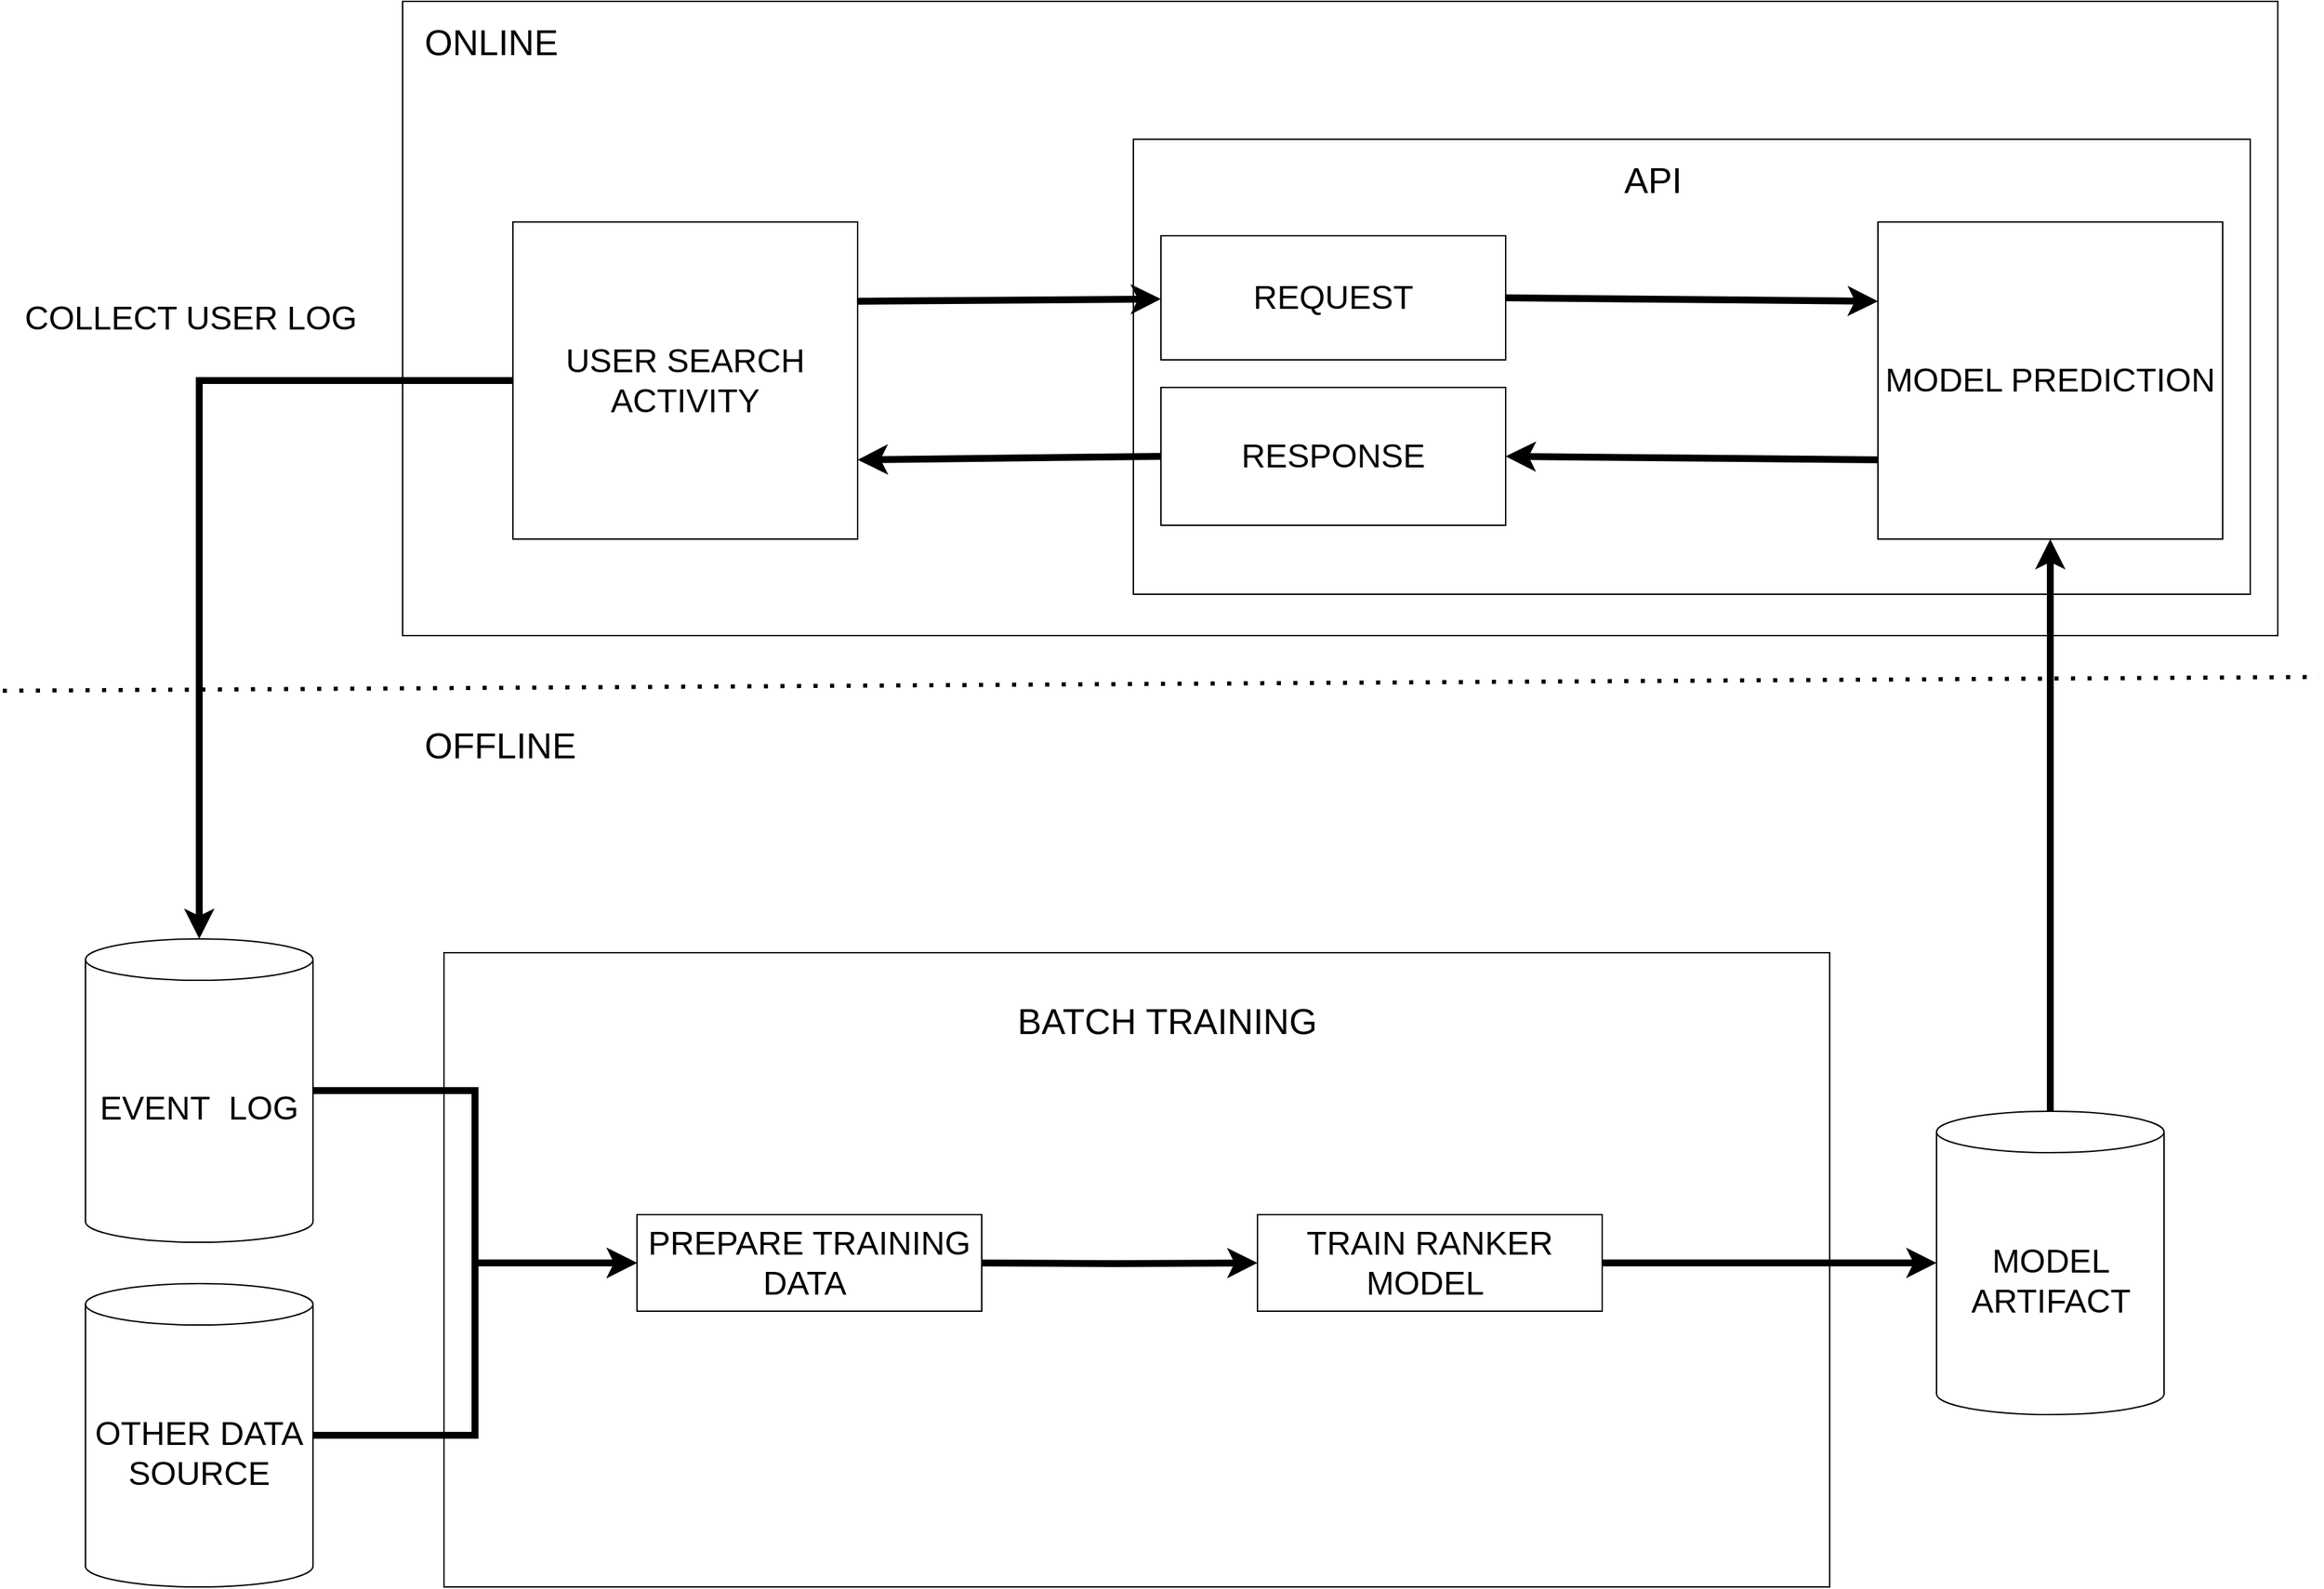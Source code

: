 <mxfile version="26.2.14">
  <diagram name="Page-1" id="AEWpFWGKpk79oIHc1KeU">
    <mxGraphModel dx="2952" dy="2456" grid="1" gridSize="10" guides="1" tooltips="1" connect="1" arrows="1" fold="1" page="1" pageScale="1" pageWidth="850" pageHeight="1100" math="0" shadow="0">
      <root>
        <mxCell id="0" />
        <mxCell id="1" parent="0" />
        <mxCell id="kW9ZF-bh8QHjpQArmtX6-39" value="" style="rounded=0;whiteSpace=wrap;html=1;" vertex="1" parent="1">
          <mxGeometry x="-550" y="-250" width="1360" height="460" as="geometry" />
        </mxCell>
        <mxCell id="kW9ZF-bh8QHjpQArmtX6-58" value="" style="rounded=0;whiteSpace=wrap;html=1;" vertex="1" parent="1">
          <mxGeometry x="-20" y="-150" width="810" height="330" as="geometry" />
        </mxCell>
        <mxCell id="kW9ZF-bh8QHjpQArmtX6-3" value="" style="endArrow=none;dashed=1;html=1;dashPattern=1 3;strokeWidth=3;rounded=0;" edge="1" parent="1">
          <mxGeometry width="50" height="50" relative="1" as="geometry">
            <mxPoint x="-840" y="250" as="sourcePoint" />
            <mxPoint x="840" y="240" as="targetPoint" />
          </mxGeometry>
        </mxCell>
        <mxCell id="kW9ZF-bh8QHjpQArmtX6-4" value="&lt;font style=&quot;font-size: 26px;&quot; face=&quot;Helvetica&quot;&gt;OFFLINE&lt;/font&gt;" style="text;strokeColor=none;fillColor=none;align=left;verticalAlign=middle;spacingLeft=4;spacingRight=4;overflow=hidden;points=[[0,0.5],[1,0.5]];portConstraint=eastwest;rotatable=0;whiteSpace=wrap;html=1;" vertex="1" parent="1">
          <mxGeometry x="-540" y="270" width="270" height="40" as="geometry" />
        </mxCell>
        <mxCell id="kW9ZF-bh8QHjpQArmtX6-6" value="" style="rounded=0;whiteSpace=wrap;html=1;" vertex="1" parent="1">
          <mxGeometry x="-520" y="440" width="1005" height="460" as="geometry" />
        </mxCell>
        <mxCell id="kW9ZF-bh8QHjpQArmtX6-38" value="" style="edgeStyle=orthogonalEdgeStyle;rounded=0;orthogonalLoop=1;jettySize=auto;html=1;entryX=0;entryY=0.5;entryDx=0;entryDy=0;strokeWidth=5;" edge="1" parent="1" target="kW9ZF-bh8QHjpQArmtX6-8">
          <mxGeometry relative="1" as="geometry">
            <mxPoint x="-60" y="665" as="targetPoint" />
            <mxPoint x="-140" y="665" as="sourcePoint" />
          </mxGeometry>
        </mxCell>
        <mxCell id="kW9ZF-bh8QHjpQArmtX6-7" value="&lt;span style=&quot;font-size: 24px;&quot;&gt;PREPARE TRAINING DATA&amp;nbsp;&lt;/span&gt;" style="rounded=0;whiteSpace=wrap;html=1;" vertex="1" parent="1">
          <mxGeometry x="-380" y="630" width="250" height="70" as="geometry" />
        </mxCell>
        <mxCell id="kW9ZF-bh8QHjpQArmtX6-8" value="&lt;span style=&quot;font-size: 24px;&quot;&gt;TRAIN RANKER MODEL&amp;nbsp;&lt;/span&gt;" style="rounded=0;whiteSpace=wrap;html=1;" vertex="1" parent="1">
          <mxGeometry x="70" y="630" width="250" height="70" as="geometry" />
        </mxCell>
        <mxCell id="kW9ZF-bh8QHjpQArmtX6-9" value="&lt;font style=&quot;font-size: 24px;&quot;&gt;MODEL ARTIFACT&lt;/font&gt;" style="shape=cylinder3;whiteSpace=wrap;html=1;boundedLbl=1;backgroundOutline=1;size=15;" vertex="1" parent="1">
          <mxGeometry x="562.5" y="555" width="165" height="220" as="geometry" />
        </mxCell>
        <mxCell id="kW9ZF-bh8QHjpQArmtX6-10" value="&lt;font style=&quot;font-size: 26px;&quot; face=&quot;Helvetica&quot;&gt;BATCH TRAINING&lt;/font&gt;" style="text;strokeColor=none;fillColor=none;align=left;verticalAlign=middle;spacingLeft=4;spacingRight=4;overflow=hidden;points=[[0,0.5],[1,0.5]];portConstraint=eastwest;rotatable=0;whiteSpace=wrap;html=1;" vertex="1" parent="1">
          <mxGeometry x="-110" y="470" width="270" height="40" as="geometry" />
        </mxCell>
        <mxCell id="kW9ZF-bh8QHjpQArmtX6-50" style="edgeStyle=orthogonalEdgeStyle;rounded=0;orthogonalLoop=1;jettySize=auto;html=1;exitX=1;exitY=0.5;exitDx=0;exitDy=0;exitPerimeter=0;entryX=0;entryY=0.5;entryDx=0;entryDy=0;strokeWidth=5;" edge="1" parent="1" source="kW9ZF-bh8QHjpQArmtX6-30" target="kW9ZF-bh8QHjpQArmtX6-7">
          <mxGeometry relative="1" as="geometry" />
        </mxCell>
        <mxCell id="kW9ZF-bh8QHjpQArmtX6-30" value="&lt;font style=&quot;font-size: 24px;&quot;&gt;EVENT&amp;nbsp; LOG&lt;/font&gt;" style="shape=cylinder3;whiteSpace=wrap;html=1;boundedLbl=1;backgroundOutline=1;size=15;" vertex="1" parent="1">
          <mxGeometry x="-780" y="430" width="165" height="220" as="geometry" />
        </mxCell>
        <mxCell id="kW9ZF-bh8QHjpQArmtX6-31" style="edgeStyle=orthogonalEdgeStyle;rounded=0;orthogonalLoop=1;jettySize=auto;html=1;entryX=0.5;entryY=0;entryDx=0;entryDy=0;entryPerimeter=0;strokeWidth=5;" edge="1" parent="1" source="kW9ZF-bh8QHjpQArmtX6-49" target="kW9ZF-bh8QHjpQArmtX6-30">
          <mxGeometry relative="1" as="geometry">
            <mxPoint x="-550" y="100" as="sourcePoint" />
          </mxGeometry>
        </mxCell>
        <mxCell id="kW9ZF-bh8QHjpQArmtX6-33" value="&lt;font style=&quot;font-size: 24px;&quot;&gt;COLLECT USER LOG&lt;/font&gt;" style="text;strokeColor=none;fillColor=none;align=left;verticalAlign=middle;spacingLeft=4;spacingRight=4;overflow=hidden;points=[[0,0.5],[1,0.5]];portConstraint=eastwest;rotatable=0;whiteSpace=wrap;html=1;" vertex="1" parent="1">
          <mxGeometry x="-830" y="-50" width="270" height="60" as="geometry" />
        </mxCell>
        <mxCell id="kW9ZF-bh8QHjpQArmtX6-51" style="edgeStyle=orthogonalEdgeStyle;rounded=0;orthogonalLoop=1;jettySize=auto;html=1;exitX=1;exitY=0.5;exitDx=0;exitDy=0;exitPerimeter=0;entryX=0;entryY=0.5;entryDx=0;entryDy=0;strokeWidth=5;" edge="1" parent="1" source="kW9ZF-bh8QHjpQArmtX6-37" target="kW9ZF-bh8QHjpQArmtX6-7">
          <mxGeometry relative="1" as="geometry" />
        </mxCell>
        <mxCell id="kW9ZF-bh8QHjpQArmtX6-37" value="&lt;font style=&quot;font-size: 24px;&quot;&gt;OTHER DATA SOURCE&lt;/font&gt;" style="shape=cylinder3;whiteSpace=wrap;html=1;boundedLbl=1;backgroundOutline=1;size=15;" vertex="1" parent="1">
          <mxGeometry x="-780" y="680" width="165" height="220" as="geometry" />
        </mxCell>
        <mxCell id="kW9ZF-bh8QHjpQArmtX6-40" value="&lt;font style=&quot;font-size: 26px;&quot; face=&quot;Helvetica&quot;&gt;ONLINE&lt;/font&gt;" style="text;strokeColor=none;fillColor=none;align=left;verticalAlign=middle;spacingLeft=4;spacingRight=4;overflow=hidden;points=[[0,0.5],[1,0.5]];portConstraint=eastwest;rotatable=0;whiteSpace=wrap;html=1;" vertex="1" parent="1">
          <mxGeometry x="-540" y="-240" width="270" height="40" as="geometry" />
        </mxCell>
        <mxCell id="kW9ZF-bh8QHjpQArmtX6-42" value="&lt;span style=&quot;font-size: 24px;&quot;&gt;REQUEST&lt;/span&gt;" style="rounded=0;whiteSpace=wrap;html=1;" vertex="1" parent="1">
          <mxGeometry y="-80" width="250" height="90" as="geometry" />
        </mxCell>
        <mxCell id="kW9ZF-bh8QHjpQArmtX6-43" value="&lt;span style=&quot;font-size: 24px;&quot;&gt;MODEL PREDICTION&lt;/span&gt;" style="rounded=0;whiteSpace=wrap;html=1;" vertex="1" parent="1">
          <mxGeometry x="520" y="-90" width="250" height="230" as="geometry" />
        </mxCell>
        <mxCell id="kW9ZF-bh8QHjpQArmtX6-44" value="&lt;span style=&quot;font-size: 24px;&quot;&gt;RESPONSE&lt;/span&gt;" style="rounded=0;whiteSpace=wrap;html=1;" vertex="1" parent="1">
          <mxGeometry y="30" width="250" height="100" as="geometry" />
        </mxCell>
        <mxCell id="kW9ZF-bh8QHjpQArmtX6-49" value="&lt;span style=&quot;font-size: 24px;&quot;&gt;USER SEARCH ACTIVITY&lt;/span&gt;" style="rounded=0;whiteSpace=wrap;html=1;" vertex="1" parent="1">
          <mxGeometry x="-470" y="-90" width="250" height="230" as="geometry" />
        </mxCell>
        <mxCell id="kW9ZF-bh8QHjpQArmtX6-35" value="" style="endArrow=classic;html=1;rounded=0;exitX=0.5;exitY=0;exitDx=0;exitDy=0;exitPerimeter=0;strokeWidth=5;" edge="1" parent="1" source="kW9ZF-bh8QHjpQArmtX6-9" target="kW9ZF-bh8QHjpQArmtX6-43">
          <mxGeometry width="50" height="50" relative="1" as="geometry">
            <mxPoint x="-140" y="110" as="sourcePoint" />
            <mxPoint x="642.5" y="230" as="targetPoint" />
          </mxGeometry>
        </mxCell>
        <mxCell id="kW9ZF-bh8QHjpQArmtX6-52" value="" style="endArrow=classic;html=1;rounded=0;strokeWidth=5;" edge="1" parent="1" source="kW9ZF-bh8QHjpQArmtX6-8" target="kW9ZF-bh8QHjpQArmtX6-9">
          <mxGeometry width="50" height="50" relative="1" as="geometry">
            <mxPoint x="-90" y="570" as="sourcePoint" />
            <mxPoint x="-40" y="520" as="targetPoint" />
          </mxGeometry>
        </mxCell>
        <mxCell id="kW9ZF-bh8QHjpQArmtX6-53" value="" style="endArrow=classic;html=1;rounded=0;exitX=1;exitY=0.25;exitDx=0;exitDy=0;strokeWidth=5;" edge="1" parent="1" source="kW9ZF-bh8QHjpQArmtX6-49" target="kW9ZF-bh8QHjpQArmtX6-42">
          <mxGeometry width="50" height="50" relative="1" as="geometry">
            <mxPoint x="-90" y="480" as="sourcePoint" />
            <mxPoint x="-40" y="430" as="targetPoint" />
          </mxGeometry>
        </mxCell>
        <mxCell id="kW9ZF-bh8QHjpQArmtX6-54" value="" style="endArrow=classic;html=1;rounded=0;entryX=0;entryY=0.25;entryDx=0;entryDy=0;exitX=1;exitY=0.5;exitDx=0;exitDy=0;strokeWidth=5;" edge="1" parent="1" source="kW9ZF-bh8QHjpQArmtX6-42" target="kW9ZF-bh8QHjpQArmtX6-43">
          <mxGeometry width="50" height="50" relative="1" as="geometry">
            <mxPoint x="-90" y="480" as="sourcePoint" />
            <mxPoint x="-40" y="430" as="targetPoint" />
          </mxGeometry>
        </mxCell>
        <mxCell id="kW9ZF-bh8QHjpQArmtX6-55" value="" style="endArrow=classic;html=1;rounded=0;entryX=1;entryY=0.5;entryDx=0;entryDy=0;exitX=0;exitY=0.75;exitDx=0;exitDy=0;strokeWidth=5;" edge="1" parent="1" source="kW9ZF-bh8QHjpQArmtX6-43" target="kW9ZF-bh8QHjpQArmtX6-44">
          <mxGeometry width="50" height="50" relative="1" as="geometry">
            <mxPoint x="-90" y="480" as="sourcePoint" />
            <mxPoint x="-40" y="430" as="targetPoint" />
          </mxGeometry>
        </mxCell>
        <mxCell id="kW9ZF-bh8QHjpQArmtX6-56" value="" style="endArrow=classic;html=1;rounded=0;entryX=1;entryY=0.75;entryDx=0;entryDy=0;exitX=0;exitY=0.5;exitDx=0;exitDy=0;strokeWidth=5;" edge="1" parent="1" source="kW9ZF-bh8QHjpQArmtX6-44" target="kW9ZF-bh8QHjpQArmtX6-49">
          <mxGeometry width="50" height="50" relative="1" as="geometry">
            <mxPoint x="-90" y="480" as="sourcePoint" />
            <mxPoint x="-40" y="430" as="targetPoint" />
          </mxGeometry>
        </mxCell>
        <mxCell id="kW9ZF-bh8QHjpQArmtX6-59" value="&lt;span style=&quot;font-size: 26px;&quot;&gt;API&lt;/span&gt;" style="text;strokeColor=none;fillColor=none;align=left;verticalAlign=middle;spacingLeft=4;spacingRight=4;overflow=hidden;points=[[0,0.5],[1,0.5]];portConstraint=eastwest;rotatable=0;whiteSpace=wrap;html=1;" vertex="1" parent="1">
          <mxGeometry x="330" y="-140" width="270" height="40" as="geometry" />
        </mxCell>
      </root>
    </mxGraphModel>
  </diagram>
</mxfile>
